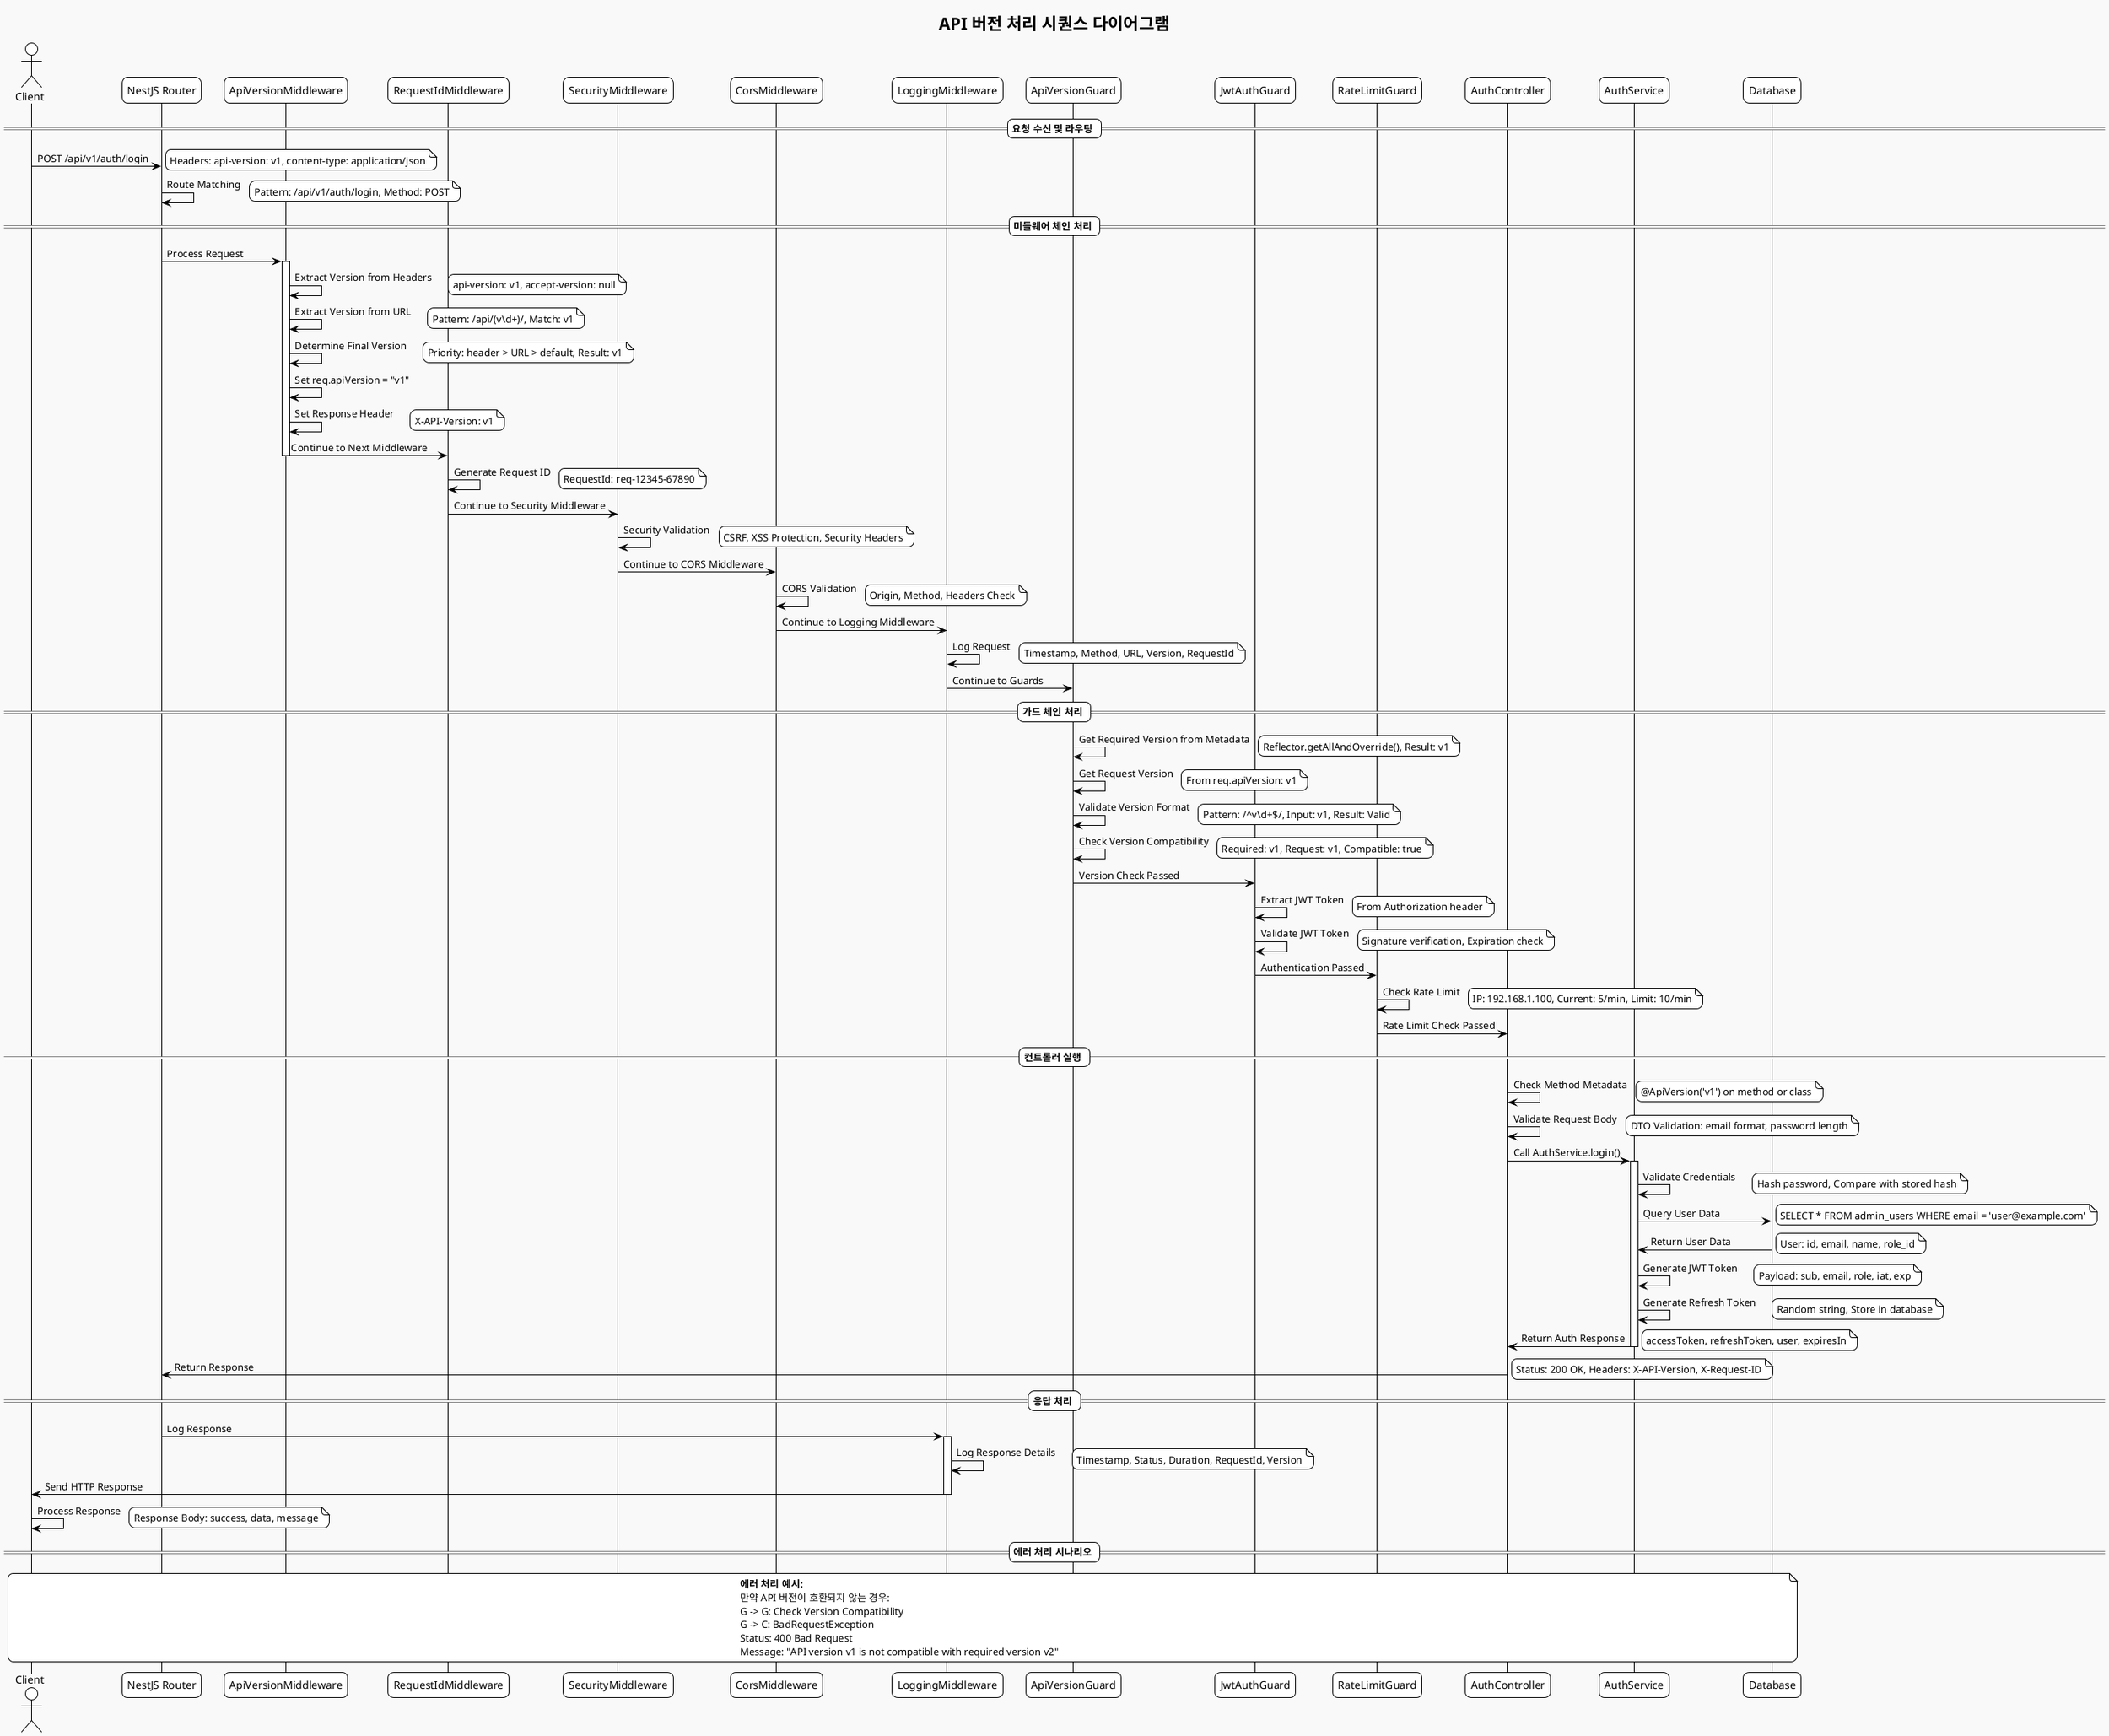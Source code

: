 @startuml API_Version_Sequence_Diagram
!theme plain
skinparam componentStyle uml2
skinparam shadowing false
skinparam roundcorner 15
skinparam monochrome true
skinparam backgroundColor #F9F9F9
skinparam ArrowColor Black
skinparam ArrowFontColor Black
skinparam defaultFontName "Nanum Gothic"

title API 버전 처리 시퀀스 다이어그램

actor Client as C
participant "NestJS Router" as R
participant "ApiVersionMiddleware" as M
participant "RequestIdMiddleware" as RIM
participant "SecurityMiddleware" as SM
participant "CorsMiddleware" as CM
participant "LoggingMiddleware" as LM
participant "ApiVersionGuard" as G
participant "JwtAuthGuard" as JAG
participant "RateLimitGuard" as RLG
participant "AuthController" as AC
participant "AuthService" as AS
participant "Database" as DB

== 요청 수신 및 라우팅 ==
C -> R: POST /api/v1/auth/login
note right: Headers: api-version: v1, content-type: application/json

R -> R: Route Matching
note right: Pattern: /api/v1/auth/login, Method: POST

== 미들웨어 체인 처리 ==
R -> M: Process Request
activate M

M -> M: Extract Version from Headers
note right: api-version: v1, accept-version: null

M -> M: Extract Version from URL
note right: Pattern: /api/(v\\d+)/, Match: v1

M -> M: Determine Final Version
note right: Priority: header > URL > default, Result: v1

M -> M: Set req.apiVersion = "v1"
M -> M: Set Response Header
note right: X-API-Version: v1

M -> RIM: Continue to Next Middleware
deactivate M

RIM -> RIM: Generate Request ID
note right: RequestId: req-12345-67890

RIM -> SM: Continue to Security Middleware
deactivate RIM

SM -> SM: Security Validation
note right: CSRF, XSS Protection, Security Headers

SM -> CM: Continue to CORS Middleware
deactivate SM

CM -> CM: CORS Validation
note right: Origin, Method, Headers Check

CM -> LM: Continue to Logging Middleware
deactivate CM

LM -> LM: Log Request
note right: Timestamp, Method, URL, Version, RequestId

LM -> G: Continue to Guards
deactivate LM

== 가드 체인 처리 ==
G -> G: Get Required Version from Metadata
note right: Reflector.getAllAndOverride(), Result: v1

G -> G: Get Request Version
note right: From req.apiVersion: v1

G -> G: Validate Version Format
note right: Pattern: /^v\\d+$/, Input: v1, Result: Valid

G -> G: Check Version Compatibility
note right: Required: v1, Request: v1, Compatible: true

G -> JAG: Version Check Passed
deactivate G

JAG -> JAG: Extract JWT Token
note right: From Authorization header

JAG -> JAG: Validate JWT Token
note right: Signature verification, Expiration check

JAG -> RLG: Authentication Passed
deactivate JAG

RLG -> RLG: Check Rate Limit
note right: IP: 192.168.1.100, Current: 5/min, Limit: 10/min

RLG -> AC: Rate Limit Check Passed
deactivate RLG

== 컨트롤러 실행 ==
AC -> AC: Check Method Metadata
note right: @ApiVersion('v1') on method or class

AC -> AC: Validate Request Body
note right: DTO Validation: email format, password length

AC -> AS: Call AuthService.login()
activate AS

AS -> AS: Validate Credentials
note right: Hash password, Compare with stored hash

AS -> DB: Query User Data
note right: SELECT * FROM admin_users WHERE email = 'user@example.com'

DB -> AS: Return User Data
note right: User: id, email, name, role_id

AS -> AS: Generate JWT Token
note right: Payload: sub, email, role, iat, exp

AS -> AS: Generate Refresh Token
note right: Random string, Store in database

AS -> AC: Return Auth Response
note right: accessToken, refreshToken, user, expiresIn
deactivate AS

AC -> R: Return Response
note right: Status: 200 OK, Headers: X-API-Version, X-Request-ID

== 응답 처리 ==
R -> LM: Log Response
activate LM

LM -> LM: Log Response Details
note right: Timestamp, Status, Duration, RequestId, Version

LM -> C: Send HTTP Response
deactivate LM

C -> C: Process Response
note right: Response Body: success, data, message

== 에러 처리 시나리오 ==
note over C, DB
**에러 처리 예시:**
만약 API 버전이 호환되지 않는 경우:
G -> G: Check Version Compatibility
G -> C: BadRequestException
Status: 400 Bad Request
Message: "API version v1 is not compatible with required version v2"
end note

@enduml

